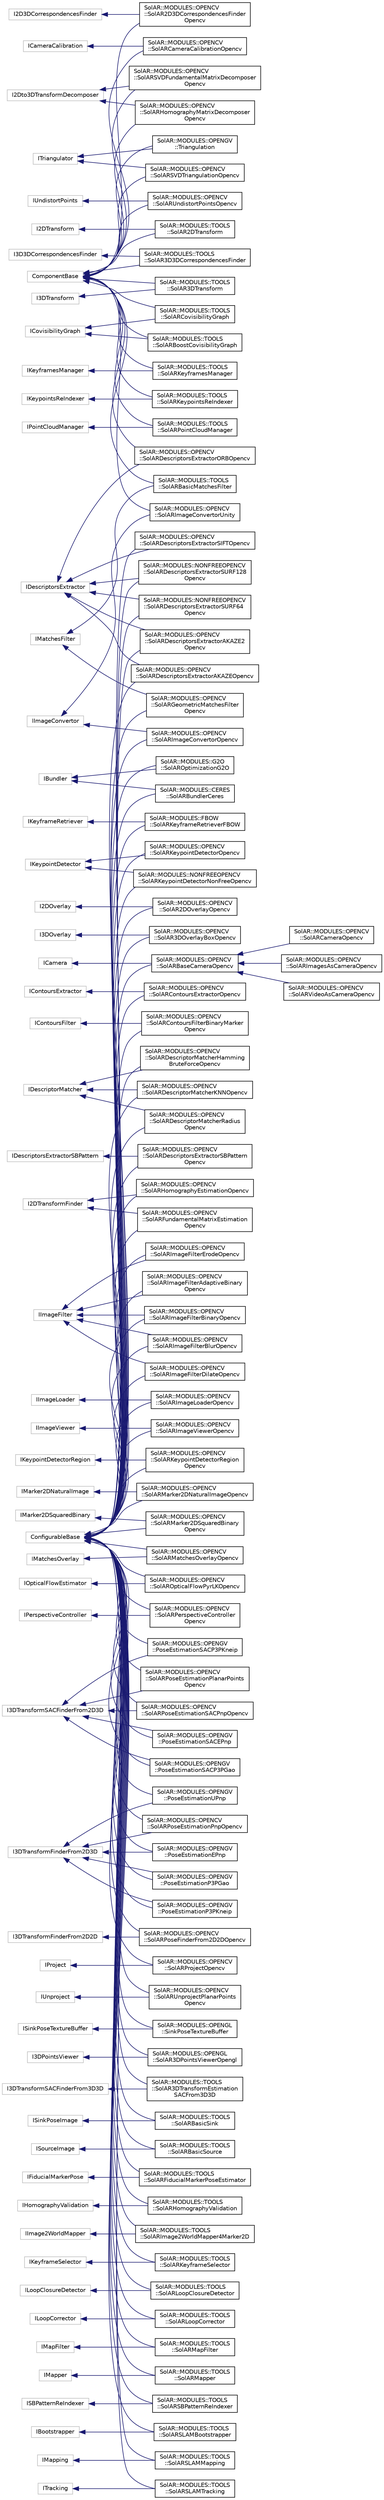 digraph "Graphical Class Hierarchy"
{
  edge [fontname="Helvetica",fontsize="10",labelfontname="Helvetica",labelfontsize="10"];
  node [fontname="Helvetica",fontsize="10",shape=record];
  rankdir="LR";
  Node152 [label="ComponentBase",height=0.2,width=0.4,color="grey75", fillcolor="white", style="filled"];
  Node152 -> Node150 [dir="back",color="midnightblue",fontsize="10",style="solid",fontname="Helvetica"];
  Node150 [label="SolAR::MODULES::OPENCV\l::SolAR2D3DCorrespondencesFinder\lOpencv",height=0.2,width=0.4,color="black", fillcolor="white", style="filled",URL="$class_sol_a_r_1_1_m_o_d_u_l_e_s_1_1_o_p_e_n_c_v_1_1_sol_a_r2_d3_d_correspondences_finder_opencv.html",tooltip="Finds the 3D correspondents of 2D keypoints. UUID: cedd8c47-e7b0-47bf-abb1-7fb54d198117 ..."];
  Node152 -> Node104 [dir="back",color="midnightblue",fontsize="10",style="solid",fontname="Helvetica"];
  Node104 [label="SolAR::MODULES::OPENCV\l::SolARCameraCalibrationOpencv",height=0.2,width=0.4,color="black", fillcolor="white", style="filled",URL="$class_sol_a_r_1_1_m_o_d_u_l_e_s_1_1_o_p_e_n_c_v_1_1_sol_a_r_camera_calibration_opencv.html",tooltip="Calibrates a camera based on a chessboard. UUID: 702a7f53-e5ec-45d2-887d-daa99a34a33c ..."];
  Node152 -> Node90 [dir="back",color="midnightblue",fontsize="10",style="solid",fontname="Helvetica"];
  Node90 [label="SolAR::MODULES::OPENCV\l::SolARDescriptorsExtractorORBOpencv",height=0.2,width=0.4,color="black", fillcolor="white", style="filled",URL="$class_sol_a_r_1_1_m_o_d_u_l_e_s_1_1_o_p_e_n_c_v_1_1_sol_a_r_descriptors_extractor_o_r_b_opencv.html",tooltip="Extracts the ORB descriptors for a set of keypoints. UUID: 0ca8f7a6-d0a7-11e7-8fab-cec278b6b50a ..."];
  Node152 -> Node145 [dir="back",color="midnightblue",fontsize="10",style="solid",fontname="Helvetica"];
  Node145 [label="SolAR::MODULES::OPENCV\l::SolARHomographyMatrixDecomposer\lOpencv",height=0.2,width=0.4,color="black", fillcolor="white", style="filled",URL="$class_sol_a_r_1_1_m_o_d_u_l_e_s_1_1_o_p_e_n_c_v_1_1_sol_a_r_homography_matrix_decomposer_opencv.html",tooltip="Decomposes a homography matrix to extract four possible 3D poses. UUID: b5fab395-2184-4123-b0d5-4af74..."];
  Node152 -> Node76 [dir="back",color="midnightblue",fontsize="10",style="solid",fontname="Helvetica"];
  Node76 [label="SolAR::MODULES::OPENCV\l::SolARImageConvertorUnity",height=0.2,width=0.4,color="black", fillcolor="white", style="filled",URL="$class_sol_a_r_1_1_m_o_d_u_l_e_s_1_1_o_p_e_n_c_v_1_1_sol_a_r_image_convertor_unity.html",tooltip="Converts an image to be compliant with Unity image format and layout. UUID: 65282fb3-6651-4e73-b532-5..."];
  Node152 -> Node146 [dir="back",color="midnightblue",fontsize="10",style="solid",fontname="Helvetica"];
  Node146 [label="SolAR::MODULES::OPENCV\l::SolARSVDFundamentalMatrixDecomposer\lOpencv",height=0.2,width=0.4,color="black", fillcolor="white", style="filled",URL="$class_sol_a_r_1_1_m_o_d_u_l_e_s_1_1_o_p_e_n_c_v_1_1_sol_a_r_s_v_d_fundamental_matrix_decomposer_opencv.html",tooltip="Decomposes Fundamental matrix on a set of camera poses based on opencv SVD solver. UUID: 31188e79-6bd5-43df-9633-6d6c5d7afb5c "];
  Node152 -> Node12 [dir="back",color="midnightblue",fontsize="10",style="solid",fontname="Helvetica"];
  Node12 [label="SolAR::MODULES::OPENCV\l::SolARSVDTriangulationOpencv",height=0.2,width=0.4,color="black", fillcolor="white", style="filled",URL="$class_sol_a_r_1_1_m_o_d_u_l_e_s_1_1_o_p_e_n_c_v_1_1_sol_a_r_s_v_d_triangulation_opencv.html",tooltip="Triangulates a set of corresponding 2D-2D points correspondences with known respective camera poses b..."];
  Node152 -> Node10 [dir="back",color="midnightblue",fontsize="10",style="solid",fontname="Helvetica"];
  Node10 [label="SolAR::MODULES::OPENCV\l::SolARUndistortPointsOpencv",height=0.2,width=0.4,color="black", fillcolor="white", style="filled",URL="$class_sol_a_r_1_1_m_o_d_u_l_e_s_1_1_o_p_e_n_c_v_1_1_sol_a_r_undistort_points_opencv.html",tooltip="Undistorts a set of points according to the distortion matrix of a camera. UUID: d926e249-8b7f-46e0-8..."];
  Node152 -> Node13 [dir="back",color="midnightblue",fontsize="10",style="solid",fontname="Helvetica"];
  Node13 [label="SolAR::MODULES::OPENGV\l::Triangulation",height=0.2,width=0.4,color="black", fillcolor="white", style="filled",URL="$class_sol_a_r_1_1_m_o_d_u_l_e_s_1_1_o_p_e_n_g_v_1_1_triangulation.html",tooltip="Triangulates set of corresponding 2D-2D points correspondances with known respective camera poses bas..."];
  Node152 -> Node143 [dir="back",color="midnightblue",fontsize="10",style="solid",fontname="Helvetica"];
  Node143 [label="SolAR::MODULES::TOOLS\l::SolAR2DTransform",height=0.2,width=0.4,color="black", fillcolor="white", style="filled",URL="$class_sol_a_r_1_1_m_o_d_u_l_e_s_1_1_t_o_o_l_s_1_1_sol_a_r2_d_transform.html",tooltip="Applies a 2D Transform to a set of 2D points. UUID: edcedc0a-9841-4377-aea1-9fa9fdb46fde ..."];
  Node152 -> Node138 [dir="back",color="midnightblue",fontsize="10",style="solid",fontname="Helvetica"];
  Node138 [label="SolAR::MODULES::TOOLS\l::SolAR3D3DCorrespondencesFinder",height=0.2,width=0.4,color="black", fillcolor="white", style="filled",URL="$class_sol_a_r_1_1_m_o_d_u_l_e_s_1_1_t_o_o_l_s_1_1_sol_a_r3_d3_d_correspondences_finder.html",tooltip="Finds the 3D-3D correspondences from feature matches of two keyframes. UUID: 978068ef-7f93-41ef-8e24-..."];
  Node152 -> Node132 [dir="back",color="midnightblue",fontsize="10",style="solid",fontname="Helvetica"];
  Node132 [label="SolAR::MODULES::TOOLS\l::SolAR3DTransform",height=0.2,width=0.4,color="black", fillcolor="white", style="filled",URL="$class_sol_a_r_1_1_m_o_d_u_l_e_s_1_1_t_o_o_l_s_1_1_sol_a_r3_d_transform.html",tooltip="Applies a 3D Transform to a set of 3D points. UUID: f05dd955-33bd-4d52-8717-93ad298ed3e3 ..."];
  Node152 -> Node36 [dir="back",color="midnightblue",fontsize="10",style="solid",fontname="Helvetica"];
  Node36 [label="SolAR::MODULES::TOOLS\l::SolARBasicMatchesFilter",height=0.2,width=0.4,color="black", fillcolor="white", style="filled",URL="$class_sol_a_r_1_1_m_o_d_u_l_e_s_1_1_t_o_o_l_s_1_1_sol_a_r_basic_matches_filter.html",tooltip="Retains the best match for each keypoint. UUID: cbb620c3-a7fc-42d7-bcbf-f59b475b23b0 ..."];
  Node152 -> Node97 [dir="back",color="midnightblue",fontsize="10",style="solid",fontname="Helvetica"];
  Node97 [label="SolAR::MODULES::TOOLS\l::SolARBoostCovisibilityGraph",height=0.2,width=0.4,color="black", fillcolor="white", style="filled",URL="$class_sol_a_r_1_1_m_o_d_u_l_e_s_1_1_t_o_o_l_s_1_1_sol_a_r_boost_covisibility_graph.html",tooltip="A storage component to store with persistence the visibility between keypoints and 3D points..."];
  Node152 -> Node98 [dir="back",color="midnightblue",fontsize="10",style="solid",fontname="Helvetica"];
  Node98 [label="SolAR::MODULES::TOOLS\l::SolARCovisibilityGraph",height=0.2,width=0.4,color="black", fillcolor="white", style="filled",URL="$class_sol_a_r_1_1_m_o_d_u_l_e_s_1_1_t_o_o_l_s_1_1_sol_a_r_covisibility_graph.html"];
  Node152 -> Node59 [dir="back",color="midnightblue",fontsize="10",style="solid",fontname="Helvetica"];
  Node59 [label="SolAR::MODULES::TOOLS\l::SolARKeyframesManager",height=0.2,width=0.4,color="black", fillcolor="white", style="filled",URL="$class_sol_a_r_1_1_m_o_d_u_l_e_s_1_1_t_o_o_l_s_1_1_sol_a_r_keyframes_manager.html"];
  Node152 -> Node52 [dir="back",color="midnightblue",fontsize="10",style="solid",fontname="Helvetica"];
  Node52 [label="SolAR::MODULES::TOOLS\l::SolARKeypointsReIndexer",height=0.2,width=0.4,color="black", fillcolor="white", style="filled",URL="$class_sol_a_r_1_1_m_o_d_u_l_e_s_1_1_t_o_o_l_s_1_1_sol_a_r_keypoints_re_indexer.html",tooltip="Provides two ordered set of matching keypoints from two unordered set of keypoints and their correspo..."];
  Node152 -> Node27 [dir="back",color="midnightblue",fontsize="10",style="solid",fontname="Helvetica"];
  Node27 [label="SolAR::MODULES::TOOLS\l::SolARPointCloudManager",height=0.2,width=0.4,color="black", fillcolor="white", style="filled",URL="$class_sol_a_r_1_1_m_o_d_u_l_e_s_1_1_t_o_o_l_s_1_1_sol_a_r_point_cloud_manager.html"];
  Node151 [label="ConfigurableBase",height=0.2,width=0.4,color="grey75", fillcolor="white", style="filled"];
  Node151 -> Node111 [dir="back",color="midnightblue",fontsize="10",style="solid",fontname="Helvetica"];
  Node111 [label="SolAR::MODULES::CERES\l::SolARBundlerCeres",height=0.2,width=0.4,color="black", fillcolor="white", style="filled",URL="$class_sol_a_r_1_1_m_o_d_u_l_e_s_1_1_c_e_r_e_s_1_1_sol_a_r_bundler_ceres.html",tooltip="Applies a bundle adjustment to optimize a 3D map and keyframes. UUID: 4897fc13-682c-4e95-8aba-abd9f7a..."];
  Node151 -> Node63 [dir="back",color="midnightblue",fontsize="10",style="solid",fontname="Helvetica"];
  Node63 [label="SolAR::MODULES::FBOW\l::SolARKeyframeRetrieverFBOW",height=0.2,width=0.4,color="black", fillcolor="white", style="filled",URL="$class_sol_a_r_1_1_m_o_d_u_l_e_s_1_1_f_b_o_w_1_1_sol_a_r_keyframe_retriever_f_b_o_w.html",tooltip="Retrieves keyframes closest to an input frame based on a Fast Bag Of Words implementaton. UUID: 9d1b1afa-bdbc-11e8-a355-529269fb1459 "];
  Node151 -> Node112 [dir="back",color="midnightblue",fontsize="10",style="solid",fontname="Helvetica"];
  Node112 [label="SolAR::MODULES::G2O\l::SolAROptimizationG2O",height=0.2,width=0.4,color="black", fillcolor="white", style="filled",URL="$class_sol_a_r_1_1_m_o_d_u_l_e_s_1_1_g2_o_1_1_sol_a_r_optimization_g2_o.html",tooltip="Bundle adjustment optimization. UUID: 870d89ba-bb5f-460a-a817-1fcb6473df70 "];
  Node151 -> Node86 [dir="back",color="midnightblue",fontsize="10",style="solid",fontname="Helvetica"];
  Node86 [label="SolAR::MODULES::NONFREEOPENCV\l::SolARDescriptorsExtractorSURF128\lOpencv",height=0.2,width=0.4,color="black", fillcolor="white", style="filled",URL="$class_sol_a_r_1_1_m_o_d_u_l_e_s_1_1_n_o_n_f_r_e_e_o_p_e_n_c_v_1_1_sol_a_r_descriptors_extractor_s_u_r_f128_opencv.html",tooltip="Extracts the SURF descriptors (size 128) for a set of keypoints. UUID: fe14a310-d0a2-11e7-8fab-cec278..."];
  Node151 -> Node87 [dir="back",color="midnightblue",fontsize="10",style="solid",fontname="Helvetica"];
  Node87 [label="SolAR::MODULES::NONFREEOPENCV\l::SolARDescriptorsExtractorSURF64\lOpencv",height=0.2,width=0.4,color="black", fillcolor="white", style="filled",URL="$class_sol_a_r_1_1_m_o_d_u_l_e_s_1_1_n_o_n_f_r_e_e_o_p_e_n_c_v_1_1_sol_a_r_descriptors_extractor_s_u_r_f64_opencv.html",tooltip="Extracts the SURF descriptors (size 64) for a set of keypoints. UUID: 1a437804-d0a3-11e7-8fab-cec278b..."];
  Node151 -> Node56 [dir="back",color="midnightblue",fontsize="10",style="solid",fontname="Helvetica"];
  Node56 [label="SolAR::MODULES::NONFREEOPENCV\l::SolARKeypointDetectorNonFreeOpencv",height=0.2,width=0.4,color="black", fillcolor="white", style="filled",URL="$class_sol_a_r_1_1_m_o_d_u_l_e_s_1_1_n_o_n_f_r_e_e_o_p_e_n_c_v_1_1_sol_a_r_keypoint_detector_non_free_opencv.html",tooltip="Detects keypoints in an image (based on SIFT or SURF algorithm). UUID: d1f9317c-9519-4671-8ff5-462977..."];
  Node151 -> Node148 [dir="back",color="midnightblue",fontsize="10",style="solid",fontname="Helvetica"];
  Node148 [label="SolAR::MODULES::OPENCV\l::SolAR2DOverlayOpencv",height=0.2,width=0.4,color="black", fillcolor="white", style="filled",URL="$class_sol_a_r_1_1_m_o_d_u_l_e_s_1_1_o_p_e_n_c_v_1_1_sol_a_r2_d_overlay_opencv.html",tooltip="Draws 2D features (circles, lines, etc.) on an image. UUID: cc51d685-9797-4ffd-a9dd-cec4f367fa6a ..."];
  Node151 -> Node136 [dir="back",color="midnightblue",fontsize="10",style="solid",fontname="Helvetica"];
  Node136 [label="SolAR::MODULES::OPENCV\l::SolAR3DOverlayBoxOpencv",height=0.2,width=0.4,color="black", fillcolor="white", style="filled",URL="$class_sol_a_r_1_1_m_o_d_u_l_e_s_1_1_o_p_e_n_c_v_1_1_sol_a_r3_d_overlay_box_opencv.html",tooltip="Draws a 3D box on an image. UUID: 2db01f59-9793-4cd5-8e13-b25d0ed5735 "];
  Node151 -> Node106 [dir="back",color="midnightblue",fontsize="10",style="solid",fontname="Helvetica"];
  Node106 [label="SolAR::MODULES::OPENCV\l::SolARBaseCameraOpencv",height=0.2,width=0.4,color="black", fillcolor="white", style="filled",URL="$class_sol_a_r_1_1_m_o_d_u_l_e_s_1_1_o_p_e_n_c_v_1_1_sol_a_r_base_camera_opencv.html",tooltip="Grabs current image captured by a RGB camera. UUID: 5b7396f4-a804-4f3c-a0eb-fb1d56042bb4 ..."];
  Node106 -> Node107 [dir="back",color="midnightblue",fontsize="10",style="solid",fontname="Helvetica"];
  Node107 [label="SolAR::MODULES::OPENCV\l::SolARCameraOpencv",height=0.2,width=0.4,color="black", fillcolor="white", style="filled",URL="$class_sol_a_r_1_1_m_o_d_u_l_e_s_1_1_o_p_e_n_c_v_1_1_sol_a_r_camera_opencv.html",tooltip="Grabs current image captured by a RGB camera. UUID: 5b7396f4-a804-4f3c-a0eb-fb1d56042bb4 ..."];
  Node106 -> Node108 [dir="back",color="midnightblue",fontsize="10",style="solid",fontname="Helvetica"];
  Node108 [label="SolAR::MODULES::OPENCV\l::SolARImagesAsCameraOpencv",height=0.2,width=0.4,color="black", fillcolor="white", style="filled",URL="$class_sol_a_r_1_1_m_o_d_u_l_e_s_1_1_o_p_e_n_c_v_1_1_sol_a_r_images_as_camera_opencv.html",tooltip="Loads an image sequence stored in a dedicated folder. UUID: b8a8b963-ba55-4ea4-b045-d9e7e8f6db02 ..."];
  Node106 -> Node109 [dir="back",color="midnightblue",fontsize="10",style="solid",fontname="Helvetica"];
  Node109 [label="SolAR::MODULES::OPENCV\l::SolARVideoAsCameraOpencv",height=0.2,width=0.4,color="black", fillcolor="white", style="filled",URL="$class_sol_a_r_1_1_m_o_d_u_l_e_s_1_1_o_p_e_n_c_v_1_1_sol_a_r_video_as_camera_opencv.html",tooltip="Grabs the images from a video file. UUID: fa4a780a-9720-11e8-9eb6-529269fb1459 "];
  Node151 -> Node102 [dir="back",color="midnightblue",fontsize="10",style="solid",fontname="Helvetica"];
  Node102 [label="SolAR::MODULES::OPENCV\l::SolARContoursExtractorOpencv",height=0.2,width=0.4,color="black", fillcolor="white", style="filled",URL="$class_sol_a_r_1_1_m_o_d_u_l_e_s_1_1_o_p_e_n_c_v_1_1_sol_a_r_contours_extractor_opencv.html",tooltip="Extracts the contours of a given image. UUID: 6acf8de2-cc63-11e7-abc4-cec278b6b50a ..."];
  Node151 -> Node100 [dir="back",color="midnightblue",fontsize="10",style="solid",fontname="Helvetica"];
  Node100 [label="SolAR::MODULES::OPENCV\l::SolARContoursFilterBinaryMarker\lOpencv",height=0.2,width=0.4,color="black", fillcolor="white", style="filled",URL="$class_sol_a_r_1_1_m_o_d_u_l_e_s_1_1_o_p_e_n_c_v_1_1_sol_a_r_contours_filter_binary_marker_opencv.html",tooltip="Filters contours to select only the contours of squared binary markers. UUID: 4309dcc6-cc73-11e7-abc4..."];
  Node151 -> Node93 [dir="back",color="midnightblue",fontsize="10",style="solid",fontname="Helvetica"];
  Node93 [label="SolAR::MODULES::OPENCV\l::SolARDescriptorMatcherHamming\lBruteForceOpencv",height=0.2,width=0.4,color="black", fillcolor="white", style="filled",URL="$class_sol_a_r_1_1_m_o_d_u_l_e_s_1_1_o_p_e_n_c_v_1_1_sol_a_r_descriptor_matcher_hamming_brute_force_opencv.html",tooltip="Matches descriptors based on a Hamming distance and selects the best matches of each descriptor..."];
  Node151 -> Node94 [dir="back",color="midnightblue",fontsize="10",style="solid",fontname="Helvetica"];
  Node94 [label="SolAR::MODULES::OPENCV\l::SolARDescriptorMatcherKNNOpencv",height=0.2,width=0.4,color="black", fillcolor="white", style="filled",URL="$class_sol_a_r_1_1_m_o_d_u_l_e_s_1_1_o_p_e_n_c_v_1_1_sol_a_r_descriptor_matcher_k_n_n_opencv.html",tooltip="Matches descriptors and selects k best matches for each descriptor. UUID: 7823dac8-1597-41cf-bdef-59a..."];
  Node151 -> Node95 [dir="back",color="midnightblue",fontsize="10",style="solid",fontname="Helvetica"];
  Node95 [label="SolAR::MODULES::OPENCV\l::SolARDescriptorMatcherRadius\lOpencv",height=0.2,width=0.4,color="black", fillcolor="white", style="filled",URL="$class_sol_a_r_1_1_m_o_d_u_l_e_s_1_1_o_p_e_n_c_v_1_1_sol_a_r_descriptor_matcher_radius_opencv.html",tooltip="Matches descriptors and selects all matches not farther than a specified distance. UUID: 549f7873-96e4-4eae-b4a0-ae8d80664ce5 "];
  Node151 -> Node88 [dir="back",color="midnightblue",fontsize="10",style="solid",fontname="Helvetica"];
  Node88 [label="SolAR::MODULES::OPENCV\l::SolARDescriptorsExtractorAKAZE2\lOpencv",height=0.2,width=0.4,color="black", fillcolor="white", style="filled",URL="$class_sol_a_r_1_1_m_o_d_u_l_e_s_1_1_o_p_e_n_c_v_1_1_sol_a_r_descriptors_extractor_a_k_a_z_e2_opencv.html",tooltip="Extracts the AKAZE descriptors for a set of keypoints (optimized version). UUID: 21238c00-26dd-11e8-b..."];
  Node151 -> Node89 [dir="back",color="midnightblue",fontsize="10",style="solid",fontname="Helvetica"];
  Node89 [label="SolAR::MODULES::OPENCV\l::SolARDescriptorsExtractorAKAZEOpencv",height=0.2,width=0.4,color="black", fillcolor="white", style="filled",URL="$class_sol_a_r_1_1_m_o_d_u_l_e_s_1_1_o_p_e_n_c_v_1_1_sol_a_r_descriptors_extractor_a_k_a_z_e_opencv.html",tooltip="Extracts the AKAZE descriptors for a set of keypoints. UUID: c8cc68db-9abd-4dab-9204-2fe4e9d010cd ..."];
  Node151 -> Node84 [dir="back",color="midnightblue",fontsize="10",style="solid",fontname="Helvetica"];
  Node84 [label="SolAR::MODULES::OPENCV\l::SolARDescriptorsExtractorSBPattern\lOpencv",height=0.2,width=0.4,color="black", fillcolor="white", style="filled",URL="$class_sol_a_r_1_1_m_o_d_u_l_e_s_1_1_o_p_e_n_c_v_1_1_sol_a_r_descriptors_extractor_s_b_pattern_opencv.html",tooltip="Extracts the descriptor corresponding to a squared binary marker pattern. UUID: d25625ba-ce3a-11e7-ab..."];
  Node151 -> Node91 [dir="back",color="midnightblue",fontsize="10",style="solid",fontname="Helvetica"];
  Node91 [label="SolAR::MODULES::OPENCV\l::SolARDescriptorsExtractorSIFTOpencv",height=0.2,width=0.4,color="black", fillcolor="white", style="filled",URL="$class_sol_a_r_1_1_m_o_d_u_l_e_s_1_1_o_p_e_n_c_v_1_1_sol_a_r_descriptors_extractor_s_i_f_t_opencv.html",tooltip="Extracts the SIFT descriptors for a set of keypoints. UUID: 3787eaa6-d0a0-11e7-8fab-cec278b6b50a ..."];
  Node151 -> Node140 [dir="back",color="midnightblue",fontsize="10",style="solid",fontname="Helvetica"];
  Node140 [label="SolAR::MODULES::OPENCV\l::SolARFundamentalMatrixEstimation\lOpencv",height=0.2,width=0.4,color="black", fillcolor="white", style="filled",URL="$class_sol_a_r_1_1_m_o_d_u_l_e_s_1_1_o_p_e_n_c_v_1_1_sol_a_r_fundamental_matrix_estimation_opencv.html",tooltip="Estimates the fundamental matrix from two set of keypoints that match together. UUID: 79b29b50-cf4d-4..."];
  Node151 -> Node35 [dir="back",color="midnightblue",fontsize="10",style="solid",fontname="Helvetica"];
  Node35 [label="SolAR::MODULES::OPENCV\l::SolARGeometricMatchesFilter\lOpencv",height=0.2,width=0.4,color="black", fillcolor="white", style="filled",URL="$class_sol_a_r_1_1_m_o_d_u_l_e_s_1_1_o_p_e_n_c_v_1_1_sol_a_r_geometric_matches_filter_opencv.html",tooltip="Filters a set of matches based on geometric constraints. UUID: 3731691e-2c4c-4d37-a2ce-06d1918f8d41 ..."];
  Node151 -> Node141 [dir="back",color="midnightblue",fontsize="10",style="solid",fontname="Helvetica"];
  Node141 [label="SolAR::MODULES::OPENCV\l::SolARHomographyEstimationOpencv",height=0.2,width=0.4,color="black", fillcolor="white", style="filled",URL="$class_sol_a_r_1_1_m_o_d_u_l_e_s_1_1_o_p_e_n_c_v_1_1_sol_a_r_homography_estimation_opencv.html",tooltip="Estimates the homography between two images from their matching keypoints. UUID: fb9dac20-2a44-44b2-a..."];
  Node151 -> Node75 [dir="back",color="midnightblue",fontsize="10",style="solid",fontname="Helvetica"];
  Node75 [label="SolAR::MODULES::OPENCV\l::SolARImageConvertorOpencv",height=0.2,width=0.4,color="black", fillcolor="white", style="filled",URL="$class_sol_a_r_1_1_m_o_d_u_l_e_s_1_1_o_p_e_n_c_v_1_1_sol_a_r_image_convertor_opencv.html",tooltip="Converts an image according to a given expected layout. UUID: fd7fb607-144f-418c-bcf2-f7cf71532c22 ..."];
  Node151 -> Node69 [dir="back",color="midnightblue",fontsize="10",style="solid",fontname="Helvetica"];
  Node69 [label="SolAR::MODULES::OPENCV\l::SolARImageFilterAdaptiveBinary\lOpencv",height=0.2,width=0.4,color="black", fillcolor="white", style="filled",URL="$class_sol_a_r_1_1_m_o_d_u_l_e_s_1_1_o_p_e_n_c_v_1_1_sol_a_r_image_filter_adaptive_binary_opencv.html",tooltip="Filters a greyscale image to a binary image based on an adaptive threshold. UUID: 901e7a07-5013-4907-..."];
  Node151 -> Node70 [dir="back",color="midnightblue",fontsize="10",style="solid",fontname="Helvetica"];
  Node70 [label="SolAR::MODULES::OPENCV\l::SolARImageFilterBinaryOpencv",height=0.2,width=0.4,color="black", fillcolor="white", style="filled",URL="$class_sol_a_r_1_1_m_o_d_u_l_e_s_1_1_o_p_e_n_c_v_1_1_sol_a_r_image_filter_binary_opencv.html",tooltip="Filters an image to a binary image based on a unique threshold. UUID: e5fd7e9a-fcae-4f86-bfc7-ea8584c..."];
  Node151 -> Node71 [dir="back",color="midnightblue",fontsize="10",style="solid",fontname="Helvetica"];
  Node71 [label="SolAR::MODULES::OPENCV\l::SolARImageFilterBlurOpencv",height=0.2,width=0.4,color="black", fillcolor="white", style="filled",URL="$class_sol_a_r_1_1_m_o_d_u_l_e_s_1_1_o_p_e_n_c_v_1_1_sol_a_r_image_filter_blur_opencv.html",tooltip="Blurs an image using the normalized box filter. UUID: deb083aa-69fb-409a-af94-151d476de922 ..."];
  Node151 -> Node72 [dir="back",color="midnightblue",fontsize="10",style="solid",fontname="Helvetica"];
  Node72 [label="SolAR::MODULES::OPENCV\l::SolARImageFilterDilateOpencv",height=0.2,width=0.4,color="black", fillcolor="white", style="filled",URL="$class_sol_a_r_1_1_m_o_d_u_l_e_s_1_1_o_p_e_n_c_v_1_1_sol_a_r_image_filter_dilate_opencv.html",tooltip="Dilates the white regions of a binary image. UUID: 7ac9d1b8-afda-4c99-b8df-92e71015a3be ..."];
  Node151 -> Node73 [dir="back",color="midnightblue",fontsize="10",style="solid",fontname="Helvetica"];
  Node73 [label="SolAR::MODULES::OPENCV\l::SolARImageFilterErodeOpencv",height=0.2,width=0.4,color="black", fillcolor="white", style="filled",URL="$class_sol_a_r_1_1_m_o_d_u_l_e_s_1_1_o_p_e_n_c_v_1_1_sol_a_r_image_filter_erode_opencv.html",tooltip="Erodes the white regions of a binary image. UUID: 58b09819-64bc-4a80-b6a2-9fe7b179f3fc ..."];
  Node151 -> Node67 [dir="back",color="midnightblue",fontsize="10",style="solid",fontname="Helvetica"];
  Node67 [label="SolAR::MODULES::OPENCV\l::SolARImageLoaderOpencv",height=0.2,width=0.4,color="black", fillcolor="white", style="filled",URL="$class_sol_a_r_1_1_m_o_d_u_l_e_s_1_1_o_p_e_n_c_v_1_1_sol_a_r_image_loader_opencv.html",tooltip="Loads an image from a file. UUID: e42d6526-9eb1-4f8a-bb68-53e06f09609c "];
  Node151 -> Node65 [dir="back",color="midnightblue",fontsize="10",style="solid",fontname="Helvetica"];
  Node65 [label="SolAR::MODULES::OPENCV\l::SolARImageViewerOpencv",height=0.2,width=0.4,color="black", fillcolor="white", style="filled",URL="$class_sol_a_r_1_1_m_o_d_u_l_e_s_1_1_o_p_e_n_c_v_1_1_sol_a_r_image_viewer_opencv.html",tooltip="Displays an image in a dedicated window. UUID: 19ea4e13-7085-4e3f-92ca-93f200ffb01b ..."];
  Node151 -> Node57 [dir="back",color="midnightblue",fontsize="10",style="solid",fontname="Helvetica"];
  Node57 [label="SolAR::MODULES::OPENCV\l::SolARKeypointDetectorOpencv",height=0.2,width=0.4,color="black", fillcolor="white", style="filled",URL="$class_sol_a_r_1_1_m_o_d_u_l_e_s_1_1_o_p_e_n_c_v_1_1_sol_a_r_keypoint_detector_opencv.html",tooltip="Detects keypoints in an image. UUID: e81c7e4e-7da6-476a-8eba-078b43071272 "];
  Node151 -> Node54 [dir="back",color="midnightblue",fontsize="10",style="solid",fontname="Helvetica"];
  Node54 [label="SolAR::MODULES::OPENCV\l::SolARKeypointDetectorRegion\lOpencv",height=0.2,width=0.4,color="black", fillcolor="white", style="filled",URL="$class_sol_a_r_1_1_m_o_d_u_l_e_s_1_1_o_p_e_n_c_v_1_1_sol_a_r_keypoint_detector_region_opencv.html",tooltip="Detects keypoints in an given region of an image. UUID: 22c2ca9f-e43b-4a88-8337-4a166a789971 ..."];
  Node151 -> Node40 [dir="back",color="midnightblue",fontsize="10",style="solid",fontname="Helvetica"];
  Node40 [label="SolAR::MODULES::OPENCV\l::SolARMarker2DNaturalImageOpencv",height=0.2,width=0.4,color="black", fillcolor="white", style="filled",URL="$class_sol_a_r_1_1_m_o_d_u_l_e_s_1_1_o_p_e_n_c_v_1_1_sol_a_r_marker2_d_natural_image_opencv.html",tooltip="Loads a 2D natural image marker from a file. UUID: efcdb590-c570-11e7-abc4-cec278b6b50a ..."];
  Node151 -> Node38 [dir="back",color="midnightblue",fontsize="10",style="solid",fontname="Helvetica"];
  Node38 [label="SolAR::MODULES::OPENCV\l::SolARMarker2DSquaredBinary\lOpencv",height=0.2,width=0.4,color="black", fillcolor="white", style="filled",URL="$class_sol_a_r_1_1_m_o_d_u_l_e_s_1_1_o_p_e_n_c_v_1_1_sol_a_r_marker2_d_squared_binary_opencv.html",tooltip="Loads a 2D squared binary marker from a file. UUID: 5d2b8da9-528e-4e5e-96c1-f883edcf3b1c ..."];
  Node151 -> Node33 [dir="back",color="midnightblue",fontsize="10",style="solid",fontname="Helvetica"];
  Node33 [label="SolAR::MODULES::OPENCV\l::SolARMatchesOverlayOpencv",height=0.2,width=0.4,color="black", fillcolor="white", style="filled",URL="$class_sol_a_r_1_1_m_o_d_u_l_e_s_1_1_o_p_e_n_c_v_1_1_sol_a_r_matches_overlay_opencv.html",tooltip="Displays matching keypoints between two images. UUID: e95302be-3fe1-44e0-97bf-a98380464af9 ..."];
  Node151 -> Node31 [dir="back",color="midnightblue",fontsize="10",style="solid",fontname="Helvetica"];
  Node31 [label="SolAR::MODULES::OPENCV\l::SolAROpticalFlowPyrLKOpencv",height=0.2,width=0.4,color="black", fillcolor="white", style="filled",URL="$class_sol_a_r_1_1_m_o_d_u_l_e_s_1_1_o_p_e_n_c_v_1_1_sol_a_r_optical_flow_pyr_l_k_opencv.html",tooltip="Estimates the optical flow between two images based on a pyramidal Lucas Kanade approach. UUID: b513e9ff-d2e7-4dcf-9a29-4ed95c512158 "];
  Node151 -> Node29 [dir="back",color="midnightblue",fontsize="10",style="solid",fontname="Helvetica"];
  Node29 [label="SolAR::MODULES::OPENCV\l::SolARPerspectiveController\lOpencv",height=0.2,width=0.4,color="black", fillcolor="white", style="filled",URL="$class_sol_a_r_1_1_m_o_d_u_l_e_s_1_1_o_p_e_n_c_v_1_1_sol_a_r_perspective_controller_opencv.html",tooltip="Extracts an unwrapped image from a specific region of an input image defined with four 2D points..."];
  Node151 -> Node118 [dir="back",color="midnightblue",fontsize="10",style="solid",fontname="Helvetica"];
  Node118 [label="SolAR::MODULES::OPENCV\l::SolARPoseEstimationPlanarPoints\lOpencv",height=0.2,width=0.4,color="black", fillcolor="white", style="filled",URL="$class_sol_a_r_1_1_m_o_d_u_l_e_s_1_1_o_p_e_n_c_v_1_1_sol_a_r_pose_estimation_planar_points_opencv.html",tooltip="Finds the camera pose of 2D-3D planar points correspondences based on opencv homography. UUID: 9fbadf80-251f-4160-94f8-a64dc3d40a2f "];
  Node151 -> Node124 [dir="back",color="midnightblue",fontsize="10",style="solid",fontname="Helvetica"];
  Node124 [label="SolAR::MODULES::OPENCV\l::SolARPoseEstimationPnpOpencv",height=0.2,width=0.4,color="black", fillcolor="white", style="filled",URL="$class_sol_a_r_1_1_m_o_d_u_l_e_s_1_1_o_p_e_n_c_v_1_1_sol_a_r_pose_estimation_pnp_opencv.html",tooltip="Finds the camera pose of 2D-3D points correspondences based on opencv Perspective-n-Points algorithm..."];
  Node151 -> Node119 [dir="back",color="midnightblue",fontsize="10",style="solid",fontname="Helvetica"];
  Node119 [label="SolAR::MODULES::OPENCV\l::SolARPoseEstimationSACPnpOpencv",height=0.2,width=0.4,color="black", fillcolor="white", style="filled",URL="$class_sol_a_r_1_1_m_o_d_u_l_e_s_1_1_o_p_e_n_c_v_1_1_sol_a_r_pose_estimation_s_a_c_pnp_opencv.html",tooltip="Finds the camera pose of 2D-3D points correspondences based on opencv Perspective-n-Points algorithm ..."];
  Node151 -> Node130 [dir="back",color="midnightblue",fontsize="10",style="solid",fontname="Helvetica"];
  Node130 [label="SolAR::MODULES::OPENCV\l::SolARPoseFinderFrom2D2DOpencv",height=0.2,width=0.4,color="black", fillcolor="white", style="filled",URL="$class_sol_a_r_1_1_m_o_d_u_l_e_s_1_1_o_p_e_n_c_v_1_1_sol_a_r_pose_finder_from2_d2_d_opencv.html",tooltip="Finds the camera pose based on a 2D-2D points correspondences between two images. UUID: 52babb5e-9d33..."];
  Node151 -> Node25 [dir="back",color="midnightblue",fontsize="10",style="solid",fontname="Helvetica"];
  Node25 [label="SolAR::MODULES::OPENCV\l::SolARProjectOpencv",height=0.2,width=0.4,color="black", fillcolor="white", style="filled",URL="$class_sol_a_r_1_1_m_o_d_u_l_e_s_1_1_o_p_e_n_c_v_1_1_sol_a_r_project_opencv.html",tooltip="Projects a set of 3D points on a 2D image plane. UUID: 741fc298-0149-4322-a7a9-ccb971e857ba ..."];
  Node151 -> Node0 [dir="back",color="midnightblue",fontsize="10",style="solid",fontname="Helvetica"];
  Node0 [label="SolAR::MODULES::OPENCV\l::SolARUnprojectPlanarPoints\lOpencv",height=0.2,width=0.4,color="black", fillcolor="white", style="filled",URL="$class_sol_a_r_1_1_m_o_d_u_l_e_s_1_1_o_p_e_n_c_v_1_1_sol_a_r_unproject_planar_points_opencv.html",tooltip="Recovers 3D points defined in world coordinate system from a set of 2D points defined in the image co..."];
  Node151 -> Node19 [dir="back",color="midnightblue",fontsize="10",style="solid",fontname="Helvetica"];
  Node19 [label="SolAR::MODULES::OPENGL\l::SinkPoseTextureBuffer",height=0.2,width=0.4,color="black", fillcolor="white", style="filled",URL="$class_sol_a_r_1_1_m_o_d_u_l_e_s_1_1_o_p_e_n_g_l_1_1_sink_pose_texture_buffer.html",tooltip="A Sink for a synchronized pose and texture buffer based on OpenGL texture buffer useful for AR video ..."];
  Node151 -> Node134 [dir="back",color="midnightblue",fontsize="10",style="solid",fontname="Helvetica"];
  Node134 [label="SolAR::MODULES::OPENGL\l::SolAR3DPointsViewerOpengl",height=0.2,width=0.4,color="black", fillcolor="white", style="filled",URL="$class_sol_a_r_1_1_m_o_d_u_l_e_s_1_1_o_p_e_n_g_l_1_1_sol_a_r3_d_points_viewer_opengl.html",tooltip="Displays in a window a set of 3D points as well as the current camera and its previous path (based on..."];
  Node151 -> Node125 [dir="back",color="midnightblue",fontsize="10",style="solid",fontname="Helvetica"];
  Node125 [label="SolAR::MODULES::OPENGV\l::PoseEstimationEPnp",height=0.2,width=0.4,color="black", fillcolor="white", style="filled",URL="$class_sol_a_r_1_1_m_o_d_u_l_e_s_1_1_o_p_e_n_g_v_1_1_pose_estimation_e_pnp.html",tooltip="Finds the camera pose of 2D-3D points correspondences based on opengv Efficient Perspective-n-Point a..."];
  Node151 -> Node126 [dir="back",color="midnightblue",fontsize="10",style="solid",fontname="Helvetica"];
  Node126 [label="SolAR::MODULES::OPENGV\l::PoseEstimationP3PGao",height=0.2,width=0.4,color="black", fillcolor="white", style="filled",URL="$class_sol_a_r_1_1_m_o_d_u_l_e_s_1_1_o_p_e_n_g_v_1_1_pose_estimation_p3_p_gao.html",tooltip="Finds the camera pose of three 2D-3D points correspondences based on opengv GAO P3P algorithm..."];
  Node151 -> Node127 [dir="back",color="midnightblue",fontsize="10",style="solid",fontname="Helvetica"];
  Node127 [label="SolAR::MODULES::OPENGV\l::PoseEstimationP3PKneip",height=0.2,width=0.4,color="black", fillcolor="white", style="filled",URL="$class_sol_a_r_1_1_m_o_d_u_l_e_s_1_1_o_p_e_n_g_v_1_1_pose_estimation_p3_p_kneip.html",tooltip="Finds the camera pose of three 2D-3D points correspondences based on opengv Kneip P3P algorithm..."];
  Node151 -> Node120 [dir="back",color="midnightblue",fontsize="10",style="solid",fontname="Helvetica"];
  Node120 [label="SolAR::MODULES::OPENGV\l::PoseEstimationSACEPnp",height=0.2,width=0.4,color="black", fillcolor="white", style="filled",URL="$class_sol_a_r_1_1_m_o_d_u_l_e_s_1_1_o_p_e_n_g_v_1_1_pose_estimation_s_a_c_e_pnp.html",tooltip="Finds the camera pose of 2D-3D points correspondences based on opengv Efficient Perspective-n-Point a..."];
  Node151 -> Node121 [dir="back",color="midnightblue",fontsize="10",style="solid",fontname="Helvetica"];
  Node121 [label="SolAR::MODULES::OPENGV\l::PoseEstimationSACP3PGao",height=0.2,width=0.4,color="black", fillcolor="white", style="filled",URL="$class_sol_a_r_1_1_m_o_d_u_l_e_s_1_1_o_p_e_n_g_v_1_1_pose_estimation_s_a_c_p3_p_gao.html",tooltip="Finds the camera pose of three 2D-3D points correspondences based on opengv Gao P3P algorithm with a ..."];
  Node151 -> Node122 [dir="back",color="midnightblue",fontsize="10",style="solid",fontname="Helvetica"];
  Node122 [label="SolAR::MODULES::OPENGV\l::PoseEstimationSACP3PKneip",height=0.2,width=0.4,color="black", fillcolor="white", style="filled",URL="$class_sol_a_r_1_1_m_o_d_u_l_e_s_1_1_o_p_e_n_g_v_1_1_pose_estimation_s_a_c_p3_p_kneip.html",tooltip="Finds the camera pose of three 2D-3D points correspondences based on opengv Kneip P3P algorithm with ..."];
  Node151 -> Node128 [dir="back",color="midnightblue",fontsize="10",style="solid",fontname="Helvetica"];
  Node128 [label="SolAR::MODULES::OPENGV\l::PoseEstimationUPnp",height=0.2,width=0.4,color="black", fillcolor="white", style="filled",URL="$class_sol_a_r_1_1_m_o_d_u_l_e_s_1_1_o_p_e_n_g_v_1_1_pose_estimation_u_pnp.html",tooltip="Finds the camera pose of 2D-3D points correspondences based on opengv Universal Perspective-n-Point a..."];
  Node151 -> Node116 [dir="back",color="midnightblue",fontsize="10",style="solid",fontname="Helvetica"];
  Node116 [label="SolAR::MODULES::TOOLS\l::SolAR3DTransformEstimation\lSACFrom3D3D",height=0.2,width=0.4,color="black", fillcolor="white", style="filled",URL="$class_sol_a_r_1_1_m_o_d_u_l_e_s_1_1_t_o_o_l_s_1_1_sol_a_r3_d_transform_estimation_s_a_c_from3_d3_d.html",tooltip="Finds the 3D transform of 3D-3D points correspondences with a SAmple Consensus. UUID: 3b7a1117-8b59-4..."];
  Node151 -> Node21 [dir="back",color="midnightblue",fontsize="10",style="solid",fontname="Helvetica"];
  Node21 [label="SolAR::MODULES::TOOLS\l::SolARBasicSink",height=0.2,width=0.4,color="black", fillcolor="white", style="filled",URL="$class_sol_a_r_1_1_m_o_d_u_l_e_s_1_1_t_o_o_l_s_1_1_sol_a_r_basic_sink.html",tooltip="A Sink for a synchronized pose and texture buffer based on an image buffer useful for AR video see-th..."];
  Node151 -> Node17 [dir="back",color="midnightblue",fontsize="10",style="solid",fontname="Helvetica"];
  Node17 [label="SolAR::MODULES::TOOLS\l::SolARBasicSource",height=0.2,width=0.4,color="black", fillcolor="white", style="filled",URL="$class_sol_a_r_1_1_m_o_d_u_l_e_s_1_1_t_o_o_l_s_1_1_sol_a_r_basic_source.html",tooltip="Feeds a pipeline with an external image. UUID: 1e43cda9-7850-4a8a-a32b-f3f31ea94902 ..."];
  Node151 -> Node82 [dir="back",color="midnightblue",fontsize="10",style="solid",fontname="Helvetica"];
  Node82 [label="SolAR::MODULES::TOOLS\l::SolARFiducialMarkerPoseEstimator",height=0.2,width=0.4,color="black", fillcolor="white", style="filled",URL="$class_sol_a_r_1_1_m_o_d_u_l_e_s_1_1_t_o_o_l_s_1_1_sol_a_r_fiducial_marker_pose_estimator.html",tooltip="Estimate camera pose based on a fiducial marker. UUID: cddd23c4-da4e-4c5c-b3f9-7d095d097c97 ..."];
  Node151 -> Node80 [dir="back",color="midnightblue",fontsize="10",style="solid",fontname="Helvetica"];
  Node80 [label="SolAR::MODULES::TOOLS\l::SolARHomographyValidation",height=0.2,width=0.4,color="black", fillcolor="white", style="filled",URL="$class_sol_a_r_1_1_m_o_d_u_l_e_s_1_1_t_o_o_l_s_1_1_sol_a_r_homography_validation.html",tooltip="Checks if an homography is valid based on 4 corners of a squared marker and their projection through ..."];
  Node151 -> Node78 [dir="back",color="midnightblue",fontsize="10",style="solid",fontname="Helvetica"];
  Node78 [label="SolAR::MODULES::TOOLS\l::SolARImage2WorldMapper4Marker2D",height=0.2,width=0.4,color="black", fillcolor="white", style="filled",URL="$class_sol_a_r_1_1_m_o_d_u_l_e_s_1_1_t_o_o_l_s_1_1_sol_a_r_image2_world_mapper4_marker2_d.html",tooltip="Retrieves the 3D correspondences of pixels of a 2D marker. UUID: 6fed0169-4f01-4545-842a-3e2425bee248..."];
  Node151 -> Node61 [dir="back",color="midnightblue",fontsize="10",style="solid",fontname="Helvetica"];
  Node61 [label="SolAR::MODULES::TOOLS\l::SolARKeyframeSelector",height=0.2,width=0.4,color="black", fillcolor="white", style="filled",URL="$class_sol_a_r_1_1_m_o_d_u_l_e_s_1_1_t_o_o_l_s_1_1_sol_a_r_keyframe_selector.html",tooltip="Defines if a frame can be a candidate for a keyframe. UUID: ad59a5ba-beb8-11e8-a355-529269fb1459 ..."];
  Node151 -> Node50 [dir="back",color="midnightblue",fontsize="10",style="solid",fontname="Helvetica"];
  Node50 [label="SolAR::MODULES::TOOLS\l::SolARLoopClosureDetector",height=0.2,width=0.4,color="black", fillcolor="white", style="filled",URL="$class_sol_a_r_1_1_m_o_d_u_l_e_s_1_1_t_o_o_l_s_1_1_sol_a_r_loop_closure_detector.html",tooltip="Detect a loop closure from a given keyframe. UUID: e3d5946c-c1f1-11ea-b3de-0242ac130004 ..."];
  Node151 -> Node48 [dir="back",color="midnightblue",fontsize="10",style="solid",fontname="Helvetica"];
  Node48 [label="SolAR::MODULES::TOOLS\l::SolARLoopCorrector",height=0.2,width=0.4,color="black", fillcolor="white", style="filled",URL="$class_sol_a_r_1_1_m_o_d_u_l_e_s_1_1_t_o_o_l_s_1_1_sol_a_r_loop_corrector.html",tooltip="Corrects a loop of camera poses and updates associated geometry. UUID: 1007b588-c1f2-11ea-b3de-0242ac..."];
  Node151 -> Node46 [dir="back",color="midnightblue",fontsize="10",style="solid",fontname="Helvetica"];
  Node46 [label="SolAR::MODULES::TOOLS\l::SolARMapFilter",height=0.2,width=0.4,color="black", fillcolor="white", style="filled",URL="$class_sol_a_r_1_1_m_o_d_u_l_e_s_1_1_t_o_o_l_s_1_1_sol_a_r_map_filter.html",tooltip="Filters a cloud of 3D points by removing points with a too important reporjection error or those whic..."];
  Node151 -> Node44 [dir="back",color="midnightblue",fontsize="10",style="solid",fontname="Helvetica"];
  Node44 [label="SolAR::MODULES::TOOLS\l::SolARMapper",height=0.2,width=0.4,color="black", fillcolor="white", style="filled",URL="$class_sol_a_r_1_1_m_o_d_u_l_e_s_1_1_t_o_o_l_s_1_1_sol_a_r_mapper.html",tooltip="Allow to manage all components of a map. UUID: 8e3c926a-0861-46f7-80b2-8abb5576692c ..."];
  Node151 -> Node23 [dir="back",color="midnightblue",fontsize="10",style="solid",fontname="Helvetica"];
  Node23 [label="SolAR::MODULES::TOOLS\l::SolARSBPatternReIndexer",height=0.2,width=0.4,color="black", fillcolor="white", style="filled",URL="$class_sol_a_r_1_1_m_o_d_u_l_e_s_1_1_t_o_o_l_s_1_1_sol_a_r_s_b_pattern_re_indexer.html",tooltip="Provides both the 4 corners of a pattern in its reference coordinate system (pixels, cells, etc.) and the 4 corners in pixels of this pattern in the current image. UUID: a2ef5542-029e-4fce-9974-0aea14b29d6f "];
  Node151 -> Node114 [dir="back",color="midnightblue",fontsize="10",style="solid",fontname="Helvetica"];
  Node114 [label="SolAR::MODULES::TOOLS\l::SolARSLAMBootstrapper",height=0.2,width=0.4,color="black", fillcolor="white", style="filled",URL="$class_sol_a_r_1_1_m_o_d_u_l_e_s_1_1_t_o_o_l_s_1_1_sol_a_r_s_l_a_m_bootstrapper.html",tooltip="Initialization SLAM using an image stream of a camera. UUID: 8f43eed0-1a2e-4c47-83f0-8dd5b259cdb0 ..."];
  Node151 -> Node42 [dir="back",color="midnightblue",fontsize="10",style="solid",fontname="Helvetica"];
  Node42 [label="SolAR::MODULES::TOOLS\l::SolARSLAMMapping",height=0.2,width=0.4,color="black", fillcolor="white", style="filled",URL="$class_sol_a_r_1_1_m_o_d_u_l_e_s_1_1_t_o_o_l_s_1_1_sol_a_r_s_l_a_m_mapping.html",tooltip=" SLAM mapping. UUID: c276bcb1-2ac8-42f2-806d-d4fe0ce7d4be "];
  Node151 -> Node15 [dir="back",color="midnightblue",fontsize="10",style="solid",fontname="Helvetica"];
  Node15 [label="SolAR::MODULES::TOOLS\l::SolARSLAMTracking",height=0.2,width=0.4,color="black", fillcolor="white", style="filled",URL="$class_sol_a_r_1_1_m_o_d_u_l_e_s_1_1_t_o_o_l_s_1_1_sol_a_r_s_l_a_m_tracking.html",tooltip=" SLAM tracking task. UUID: c45da19d-9637-48b6-ab52-33d3f0af6f72 "];
  Node149 [label="I2D3DCorrespondencesFinder",height=0.2,width=0.4,color="grey75", fillcolor="white", style="filled"];
  Node149 -> Node150 [dir="back",color="midnightblue",fontsize="10",style="solid",fontname="Helvetica"];
  Node147 [label="I2DOverlay",height=0.2,width=0.4,color="grey75", fillcolor="white", style="filled"];
  Node147 -> Node148 [dir="back",color="midnightblue",fontsize="10",style="solid",fontname="Helvetica"];
  Node144 [label="I2Dto3DTransformDecomposer",height=0.2,width=0.4,color="grey75", fillcolor="white", style="filled"];
  Node144 -> Node145 [dir="back",color="midnightblue",fontsize="10",style="solid",fontname="Helvetica"];
  Node144 -> Node146 [dir="back",color="midnightblue",fontsize="10",style="solid",fontname="Helvetica"];
  Node142 [label="I2DTransform",height=0.2,width=0.4,color="grey75", fillcolor="white", style="filled"];
  Node142 -> Node143 [dir="back",color="midnightblue",fontsize="10",style="solid",fontname="Helvetica"];
  Node139 [label="I2DTransformFinder",height=0.2,width=0.4,color="grey75", fillcolor="white", style="filled"];
  Node139 -> Node140 [dir="back",color="midnightblue",fontsize="10",style="solid",fontname="Helvetica"];
  Node139 -> Node141 [dir="back",color="midnightblue",fontsize="10",style="solid",fontname="Helvetica"];
  Node137 [label="I3D3DCorrespondencesFinder",height=0.2,width=0.4,color="grey75", fillcolor="white", style="filled"];
  Node137 -> Node138 [dir="back",color="midnightblue",fontsize="10",style="solid",fontname="Helvetica"];
  Node135 [label="I3DOverlay",height=0.2,width=0.4,color="grey75", fillcolor="white", style="filled"];
  Node135 -> Node136 [dir="back",color="midnightblue",fontsize="10",style="solid",fontname="Helvetica"];
  Node133 [label="I3DPointsViewer",height=0.2,width=0.4,color="grey75", fillcolor="white", style="filled"];
  Node133 -> Node134 [dir="back",color="midnightblue",fontsize="10",style="solid",fontname="Helvetica"];
  Node131 [label="I3DTransform",height=0.2,width=0.4,color="grey75", fillcolor="white", style="filled"];
  Node131 -> Node132 [dir="back",color="midnightblue",fontsize="10",style="solid",fontname="Helvetica"];
  Node129 [label="I3DTransformFinderFrom2D2D",height=0.2,width=0.4,color="grey75", fillcolor="white", style="filled"];
  Node129 -> Node130 [dir="back",color="midnightblue",fontsize="10",style="solid",fontname="Helvetica"];
  Node123 [label="I3DTransformFinderFrom2D3D",height=0.2,width=0.4,color="grey75", fillcolor="white", style="filled"];
  Node123 -> Node124 [dir="back",color="midnightblue",fontsize="10",style="solid",fontname="Helvetica"];
  Node123 -> Node125 [dir="back",color="midnightblue",fontsize="10",style="solid",fontname="Helvetica"];
  Node123 -> Node126 [dir="back",color="midnightblue",fontsize="10",style="solid",fontname="Helvetica"];
  Node123 -> Node127 [dir="back",color="midnightblue",fontsize="10",style="solid",fontname="Helvetica"];
  Node123 -> Node128 [dir="back",color="midnightblue",fontsize="10",style="solid",fontname="Helvetica"];
  Node117 [label="I3DTransformSACFinderFrom2D3D",height=0.2,width=0.4,color="grey75", fillcolor="white", style="filled"];
  Node117 -> Node118 [dir="back",color="midnightblue",fontsize="10",style="solid",fontname="Helvetica"];
  Node117 -> Node119 [dir="back",color="midnightblue",fontsize="10",style="solid",fontname="Helvetica"];
  Node117 -> Node120 [dir="back",color="midnightblue",fontsize="10",style="solid",fontname="Helvetica"];
  Node117 -> Node121 [dir="back",color="midnightblue",fontsize="10",style="solid",fontname="Helvetica"];
  Node117 -> Node122 [dir="back",color="midnightblue",fontsize="10",style="solid",fontname="Helvetica"];
  Node115 [label="I3DTransformSACFinderFrom3D3D",height=0.2,width=0.4,color="grey75", fillcolor="white", style="filled"];
  Node115 -> Node116 [dir="back",color="midnightblue",fontsize="10",style="solid",fontname="Helvetica"];
  Node113 [label="IBootstrapper",height=0.2,width=0.4,color="grey75", fillcolor="white", style="filled"];
  Node113 -> Node114 [dir="back",color="midnightblue",fontsize="10",style="solid",fontname="Helvetica"];
  Node110 [label="IBundler",height=0.2,width=0.4,color="grey75", fillcolor="white", style="filled"];
  Node110 -> Node111 [dir="back",color="midnightblue",fontsize="10",style="solid",fontname="Helvetica"];
  Node110 -> Node112 [dir="back",color="midnightblue",fontsize="10",style="solid",fontname="Helvetica"];
  Node105 [label="ICamera",height=0.2,width=0.4,color="grey75", fillcolor="white", style="filled"];
  Node105 -> Node106 [dir="back",color="midnightblue",fontsize="10",style="solid",fontname="Helvetica"];
  Node103 [label="ICameraCalibration",height=0.2,width=0.4,color="grey75", fillcolor="white", style="filled"];
  Node103 -> Node104 [dir="back",color="midnightblue",fontsize="10",style="solid",fontname="Helvetica"];
  Node101 [label="IContoursExtractor",height=0.2,width=0.4,color="grey75", fillcolor="white", style="filled"];
  Node101 -> Node102 [dir="back",color="midnightblue",fontsize="10",style="solid",fontname="Helvetica"];
  Node99 [label="IContoursFilter",height=0.2,width=0.4,color="grey75", fillcolor="white", style="filled"];
  Node99 -> Node100 [dir="back",color="midnightblue",fontsize="10",style="solid",fontname="Helvetica"];
  Node96 [label="ICovisibilityGraph",height=0.2,width=0.4,color="grey75", fillcolor="white", style="filled"];
  Node96 -> Node97 [dir="back",color="midnightblue",fontsize="10",style="solid",fontname="Helvetica"];
  Node96 -> Node98 [dir="back",color="midnightblue",fontsize="10",style="solid",fontname="Helvetica"];
  Node92 [label="IDescriptorMatcher",height=0.2,width=0.4,color="grey75", fillcolor="white", style="filled"];
  Node92 -> Node93 [dir="back",color="midnightblue",fontsize="10",style="solid",fontname="Helvetica"];
  Node92 -> Node94 [dir="back",color="midnightblue",fontsize="10",style="solid",fontname="Helvetica"];
  Node92 -> Node95 [dir="back",color="midnightblue",fontsize="10",style="solid",fontname="Helvetica"];
  Node85 [label="IDescriptorsExtractor",height=0.2,width=0.4,color="grey75", fillcolor="white", style="filled"];
  Node85 -> Node86 [dir="back",color="midnightblue",fontsize="10",style="solid",fontname="Helvetica"];
  Node85 -> Node87 [dir="back",color="midnightblue",fontsize="10",style="solid",fontname="Helvetica"];
  Node85 -> Node88 [dir="back",color="midnightblue",fontsize="10",style="solid",fontname="Helvetica"];
  Node85 -> Node89 [dir="back",color="midnightblue",fontsize="10",style="solid",fontname="Helvetica"];
  Node85 -> Node90 [dir="back",color="midnightblue",fontsize="10",style="solid",fontname="Helvetica"];
  Node85 -> Node91 [dir="back",color="midnightblue",fontsize="10",style="solid",fontname="Helvetica"];
  Node83 [label="IDescriptorsExtractorSBPattern",height=0.2,width=0.4,color="grey75", fillcolor="white", style="filled"];
  Node83 -> Node84 [dir="back",color="midnightblue",fontsize="10",style="solid",fontname="Helvetica"];
  Node81 [label="IFiducialMarkerPose",height=0.2,width=0.4,color="grey75", fillcolor="white", style="filled"];
  Node81 -> Node82 [dir="back",color="midnightblue",fontsize="10",style="solid",fontname="Helvetica"];
  Node79 [label="IHomographyValidation",height=0.2,width=0.4,color="grey75", fillcolor="white", style="filled"];
  Node79 -> Node80 [dir="back",color="midnightblue",fontsize="10",style="solid",fontname="Helvetica"];
  Node77 [label="IImage2WorldMapper",height=0.2,width=0.4,color="grey75", fillcolor="white", style="filled"];
  Node77 -> Node78 [dir="back",color="midnightblue",fontsize="10",style="solid",fontname="Helvetica"];
  Node74 [label="IImageConvertor",height=0.2,width=0.4,color="grey75", fillcolor="white", style="filled"];
  Node74 -> Node75 [dir="back",color="midnightblue",fontsize="10",style="solid",fontname="Helvetica"];
  Node74 -> Node76 [dir="back",color="midnightblue",fontsize="10",style="solid",fontname="Helvetica"];
  Node68 [label="IImageFilter",height=0.2,width=0.4,color="grey75", fillcolor="white", style="filled"];
  Node68 -> Node69 [dir="back",color="midnightblue",fontsize="10",style="solid",fontname="Helvetica"];
  Node68 -> Node70 [dir="back",color="midnightblue",fontsize="10",style="solid",fontname="Helvetica"];
  Node68 -> Node71 [dir="back",color="midnightblue",fontsize="10",style="solid",fontname="Helvetica"];
  Node68 -> Node72 [dir="back",color="midnightblue",fontsize="10",style="solid",fontname="Helvetica"];
  Node68 -> Node73 [dir="back",color="midnightblue",fontsize="10",style="solid",fontname="Helvetica"];
  Node66 [label="IImageLoader",height=0.2,width=0.4,color="grey75", fillcolor="white", style="filled"];
  Node66 -> Node67 [dir="back",color="midnightblue",fontsize="10",style="solid",fontname="Helvetica"];
  Node64 [label="IImageViewer",height=0.2,width=0.4,color="grey75", fillcolor="white", style="filled"];
  Node64 -> Node65 [dir="back",color="midnightblue",fontsize="10",style="solid",fontname="Helvetica"];
  Node62 [label="IKeyframeRetriever",height=0.2,width=0.4,color="grey75", fillcolor="white", style="filled"];
  Node62 -> Node63 [dir="back",color="midnightblue",fontsize="10",style="solid",fontname="Helvetica"];
  Node60 [label="IKeyframeSelector",height=0.2,width=0.4,color="grey75", fillcolor="white", style="filled"];
  Node60 -> Node61 [dir="back",color="midnightblue",fontsize="10",style="solid",fontname="Helvetica"];
  Node58 [label="IKeyframesManager",height=0.2,width=0.4,color="grey75", fillcolor="white", style="filled"];
  Node58 -> Node59 [dir="back",color="midnightblue",fontsize="10",style="solid",fontname="Helvetica"];
  Node55 [label="IKeypointDetector",height=0.2,width=0.4,color="grey75", fillcolor="white", style="filled"];
  Node55 -> Node56 [dir="back",color="midnightblue",fontsize="10",style="solid",fontname="Helvetica"];
  Node55 -> Node57 [dir="back",color="midnightblue",fontsize="10",style="solid",fontname="Helvetica"];
  Node53 [label="IKeypointDetectorRegion",height=0.2,width=0.4,color="grey75", fillcolor="white", style="filled"];
  Node53 -> Node54 [dir="back",color="midnightblue",fontsize="10",style="solid",fontname="Helvetica"];
  Node51 [label="IKeypointsReIndexer",height=0.2,width=0.4,color="grey75", fillcolor="white", style="filled"];
  Node51 -> Node52 [dir="back",color="midnightblue",fontsize="10",style="solid",fontname="Helvetica"];
  Node49 [label="ILoopClosureDetector",height=0.2,width=0.4,color="grey75", fillcolor="white", style="filled"];
  Node49 -> Node50 [dir="back",color="midnightblue",fontsize="10",style="solid",fontname="Helvetica"];
  Node47 [label="ILoopCorrector",height=0.2,width=0.4,color="grey75", fillcolor="white", style="filled"];
  Node47 -> Node48 [dir="back",color="midnightblue",fontsize="10",style="solid",fontname="Helvetica"];
  Node45 [label="IMapFilter",height=0.2,width=0.4,color="grey75", fillcolor="white", style="filled"];
  Node45 -> Node46 [dir="back",color="midnightblue",fontsize="10",style="solid",fontname="Helvetica"];
  Node43 [label="IMapper",height=0.2,width=0.4,color="grey75", fillcolor="white", style="filled"];
  Node43 -> Node44 [dir="back",color="midnightblue",fontsize="10",style="solid",fontname="Helvetica"];
  Node41 [label="IMapping",height=0.2,width=0.4,color="grey75", fillcolor="white", style="filled"];
  Node41 -> Node42 [dir="back",color="midnightblue",fontsize="10",style="solid",fontname="Helvetica"];
  Node39 [label="IMarker2DNaturalImage",height=0.2,width=0.4,color="grey75", fillcolor="white", style="filled"];
  Node39 -> Node40 [dir="back",color="midnightblue",fontsize="10",style="solid",fontname="Helvetica"];
  Node37 [label="IMarker2DSquaredBinary",height=0.2,width=0.4,color="grey75", fillcolor="white", style="filled"];
  Node37 -> Node38 [dir="back",color="midnightblue",fontsize="10",style="solid",fontname="Helvetica"];
  Node34 [label="IMatchesFilter",height=0.2,width=0.4,color="grey75", fillcolor="white", style="filled"];
  Node34 -> Node35 [dir="back",color="midnightblue",fontsize="10",style="solid",fontname="Helvetica"];
  Node34 -> Node36 [dir="back",color="midnightblue",fontsize="10",style="solid",fontname="Helvetica"];
  Node32 [label="IMatchesOverlay",height=0.2,width=0.4,color="grey75", fillcolor="white", style="filled"];
  Node32 -> Node33 [dir="back",color="midnightblue",fontsize="10",style="solid",fontname="Helvetica"];
  Node30 [label="IOpticalFlowEstimator",height=0.2,width=0.4,color="grey75", fillcolor="white", style="filled"];
  Node30 -> Node31 [dir="back",color="midnightblue",fontsize="10",style="solid",fontname="Helvetica"];
  Node28 [label="IPerspectiveController",height=0.2,width=0.4,color="grey75", fillcolor="white", style="filled"];
  Node28 -> Node29 [dir="back",color="midnightblue",fontsize="10",style="solid",fontname="Helvetica"];
  Node26 [label="IPointCloudManager",height=0.2,width=0.4,color="grey75", fillcolor="white", style="filled"];
  Node26 -> Node27 [dir="back",color="midnightblue",fontsize="10",style="solid",fontname="Helvetica"];
  Node24 [label="IProject",height=0.2,width=0.4,color="grey75", fillcolor="white", style="filled"];
  Node24 -> Node25 [dir="back",color="midnightblue",fontsize="10",style="solid",fontname="Helvetica"];
  Node22 [label="ISBPatternReIndexer",height=0.2,width=0.4,color="grey75", fillcolor="white", style="filled"];
  Node22 -> Node23 [dir="back",color="midnightblue",fontsize="10",style="solid",fontname="Helvetica"];
  Node20 [label="ISinkPoseImage",height=0.2,width=0.4,color="grey75", fillcolor="white", style="filled"];
  Node20 -> Node21 [dir="back",color="midnightblue",fontsize="10",style="solid",fontname="Helvetica"];
  Node18 [label="ISinkPoseTextureBuffer",height=0.2,width=0.4,color="grey75", fillcolor="white", style="filled"];
  Node18 -> Node19 [dir="back",color="midnightblue",fontsize="10",style="solid",fontname="Helvetica"];
  Node16 [label="ISourceImage",height=0.2,width=0.4,color="grey75", fillcolor="white", style="filled"];
  Node16 -> Node17 [dir="back",color="midnightblue",fontsize="10",style="solid",fontname="Helvetica"];
  Node14 [label="ITracking",height=0.2,width=0.4,color="grey75", fillcolor="white", style="filled"];
  Node14 -> Node15 [dir="back",color="midnightblue",fontsize="10",style="solid",fontname="Helvetica"];
  Node11 [label="ITriangulator",height=0.2,width=0.4,color="grey75", fillcolor="white", style="filled"];
  Node11 -> Node12 [dir="back",color="midnightblue",fontsize="10",style="solid",fontname="Helvetica"];
  Node11 -> Node13 [dir="back",color="midnightblue",fontsize="10",style="solid",fontname="Helvetica"];
  Node9 [label="IUndistortPoints",height=0.2,width=0.4,color="grey75", fillcolor="white", style="filled"];
  Node9 -> Node10 [dir="back",color="midnightblue",fontsize="10",style="solid",fontname="Helvetica"];
  Node7 [label="IUnproject",height=0.2,width=0.4,color="grey75", fillcolor="white", style="filled"];
  Node7 -> Node0 [dir="back",color="midnightblue",fontsize="10",style="solid",fontname="Helvetica"];
}
